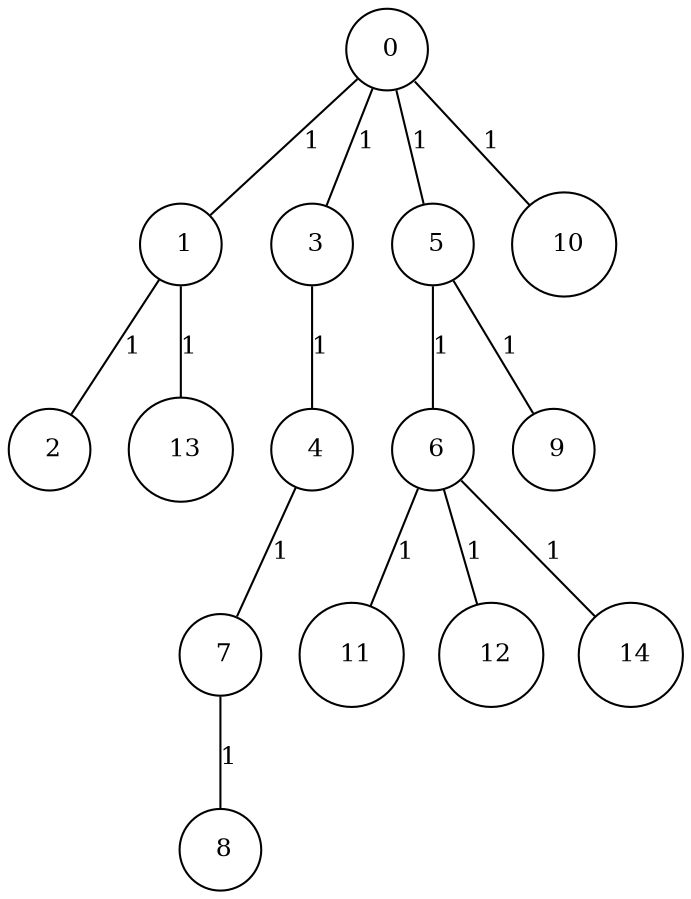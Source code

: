 graph G {
size="8.5,11;"
ratio = "expand;"
fixedsize="true;"
overlap="scale;"
node[shape=circle,width=.12,hight=.12,fontsize=12]
edge[fontsize=12]

0[label=" 0" color=black, pos="1.0008325,0.10226969!"];
1[label=" 1" color=black, pos="1.3905923,0.043166753!"];
2[label=" 2" color=black, pos="2.4397795,1.6351847!"];
3[label=" 3" color=black, pos="1.555044,2.0969513!"];
4[label=" 4" color=black, pos="2.609485,1.6525101!"];
5[label=" 5" color=black, pos="2.4324084,2.359946!"];
6[label=" 6" color=black, pos="1.2801923,0.12802886!"];
7[label=" 7" color=black, pos="1.907565,0.58505756!"];
8[label=" 8" color=black, pos="2.3410219,2.202336!"];
9[label=" 9" color=black, pos="0.79386855,0.23904856!"];
10[label=" 10" color=black, pos="1.5716146,0.47177373!"];
11[label=" 11" color=black, pos="0.1660141,0.69473587!"];
12[label=" 12" color=black, pos="0.32515587,1.9595266!"];
13[label=" 13" color=black, pos="1.1366448,0.14802386!"];
14[label=" 14" color=black, pos="1.1890766,2.3555766!"];
0--1[label="1"]
0--3[label="1"]
0--5[label="1"]
0--10[label="1"]
1--2[label="1"]
1--13[label="1"]
3--4[label="1"]
4--7[label="1"]
5--6[label="1"]
5--9[label="1"]
6--11[label="1"]
6--12[label="1"]
6--14[label="1"]
7--8[label="1"]

}
